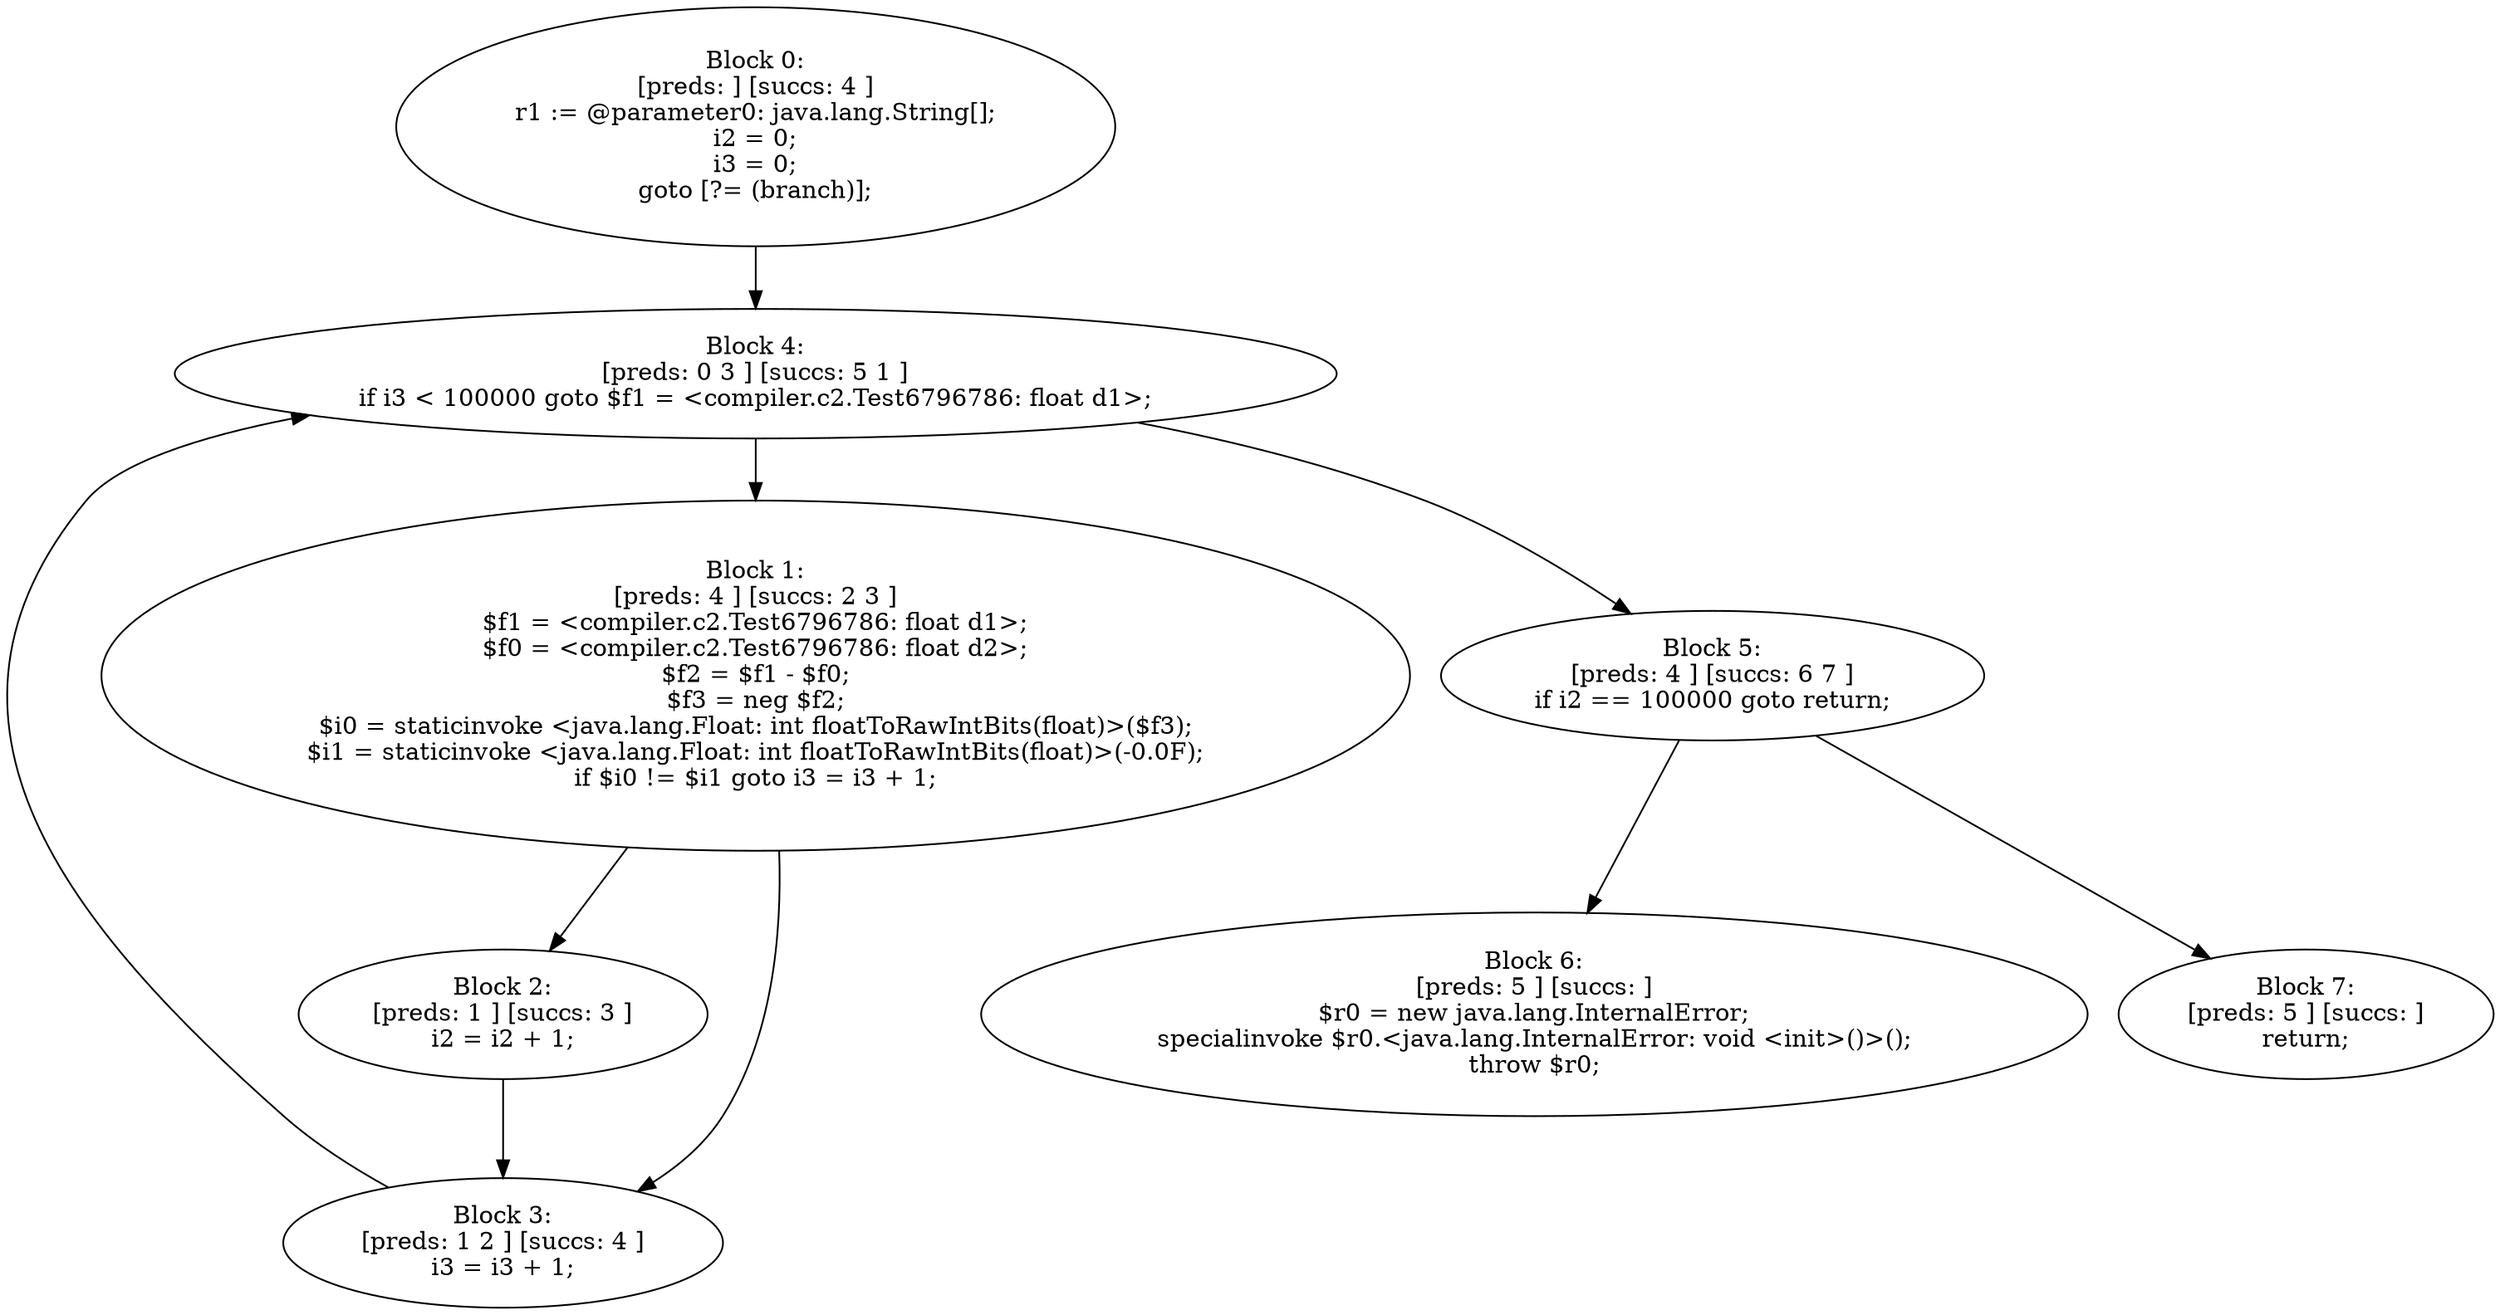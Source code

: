 digraph "unitGraph" {
    "Block 0:
[preds: ] [succs: 4 ]
r1 := @parameter0: java.lang.String[];
i2 = 0;
i3 = 0;
goto [?= (branch)];
"
    "Block 1:
[preds: 4 ] [succs: 2 3 ]
$f1 = <compiler.c2.Test6796786: float d1>;
$f0 = <compiler.c2.Test6796786: float d2>;
$f2 = $f1 - $f0;
$f3 = neg $f2;
$i0 = staticinvoke <java.lang.Float: int floatToRawIntBits(float)>($f3);
$i1 = staticinvoke <java.lang.Float: int floatToRawIntBits(float)>(-0.0F);
if $i0 != $i1 goto i3 = i3 + 1;
"
    "Block 2:
[preds: 1 ] [succs: 3 ]
i2 = i2 + 1;
"
    "Block 3:
[preds: 1 2 ] [succs: 4 ]
i3 = i3 + 1;
"
    "Block 4:
[preds: 0 3 ] [succs: 5 1 ]
if i3 < 100000 goto $f1 = <compiler.c2.Test6796786: float d1>;
"
    "Block 5:
[preds: 4 ] [succs: 6 7 ]
if i2 == 100000 goto return;
"
    "Block 6:
[preds: 5 ] [succs: ]
$r0 = new java.lang.InternalError;
specialinvoke $r0.<java.lang.InternalError: void <init>()>();
throw $r0;
"
    "Block 7:
[preds: 5 ] [succs: ]
return;
"
    "Block 0:
[preds: ] [succs: 4 ]
r1 := @parameter0: java.lang.String[];
i2 = 0;
i3 = 0;
goto [?= (branch)];
"->"Block 4:
[preds: 0 3 ] [succs: 5 1 ]
if i3 < 100000 goto $f1 = <compiler.c2.Test6796786: float d1>;
";
    "Block 1:
[preds: 4 ] [succs: 2 3 ]
$f1 = <compiler.c2.Test6796786: float d1>;
$f0 = <compiler.c2.Test6796786: float d2>;
$f2 = $f1 - $f0;
$f3 = neg $f2;
$i0 = staticinvoke <java.lang.Float: int floatToRawIntBits(float)>($f3);
$i1 = staticinvoke <java.lang.Float: int floatToRawIntBits(float)>(-0.0F);
if $i0 != $i1 goto i3 = i3 + 1;
"->"Block 2:
[preds: 1 ] [succs: 3 ]
i2 = i2 + 1;
";
    "Block 1:
[preds: 4 ] [succs: 2 3 ]
$f1 = <compiler.c2.Test6796786: float d1>;
$f0 = <compiler.c2.Test6796786: float d2>;
$f2 = $f1 - $f0;
$f3 = neg $f2;
$i0 = staticinvoke <java.lang.Float: int floatToRawIntBits(float)>($f3);
$i1 = staticinvoke <java.lang.Float: int floatToRawIntBits(float)>(-0.0F);
if $i0 != $i1 goto i3 = i3 + 1;
"->"Block 3:
[preds: 1 2 ] [succs: 4 ]
i3 = i3 + 1;
";
    "Block 2:
[preds: 1 ] [succs: 3 ]
i2 = i2 + 1;
"->"Block 3:
[preds: 1 2 ] [succs: 4 ]
i3 = i3 + 1;
";
    "Block 3:
[preds: 1 2 ] [succs: 4 ]
i3 = i3 + 1;
"->"Block 4:
[preds: 0 3 ] [succs: 5 1 ]
if i3 < 100000 goto $f1 = <compiler.c2.Test6796786: float d1>;
";
    "Block 4:
[preds: 0 3 ] [succs: 5 1 ]
if i3 < 100000 goto $f1 = <compiler.c2.Test6796786: float d1>;
"->"Block 5:
[preds: 4 ] [succs: 6 7 ]
if i2 == 100000 goto return;
";
    "Block 4:
[preds: 0 3 ] [succs: 5 1 ]
if i3 < 100000 goto $f1 = <compiler.c2.Test6796786: float d1>;
"->"Block 1:
[preds: 4 ] [succs: 2 3 ]
$f1 = <compiler.c2.Test6796786: float d1>;
$f0 = <compiler.c2.Test6796786: float d2>;
$f2 = $f1 - $f0;
$f3 = neg $f2;
$i0 = staticinvoke <java.lang.Float: int floatToRawIntBits(float)>($f3);
$i1 = staticinvoke <java.lang.Float: int floatToRawIntBits(float)>(-0.0F);
if $i0 != $i1 goto i3 = i3 + 1;
";
    "Block 5:
[preds: 4 ] [succs: 6 7 ]
if i2 == 100000 goto return;
"->"Block 6:
[preds: 5 ] [succs: ]
$r0 = new java.lang.InternalError;
specialinvoke $r0.<java.lang.InternalError: void <init>()>();
throw $r0;
";
    "Block 5:
[preds: 4 ] [succs: 6 7 ]
if i2 == 100000 goto return;
"->"Block 7:
[preds: 5 ] [succs: ]
return;
";
}
